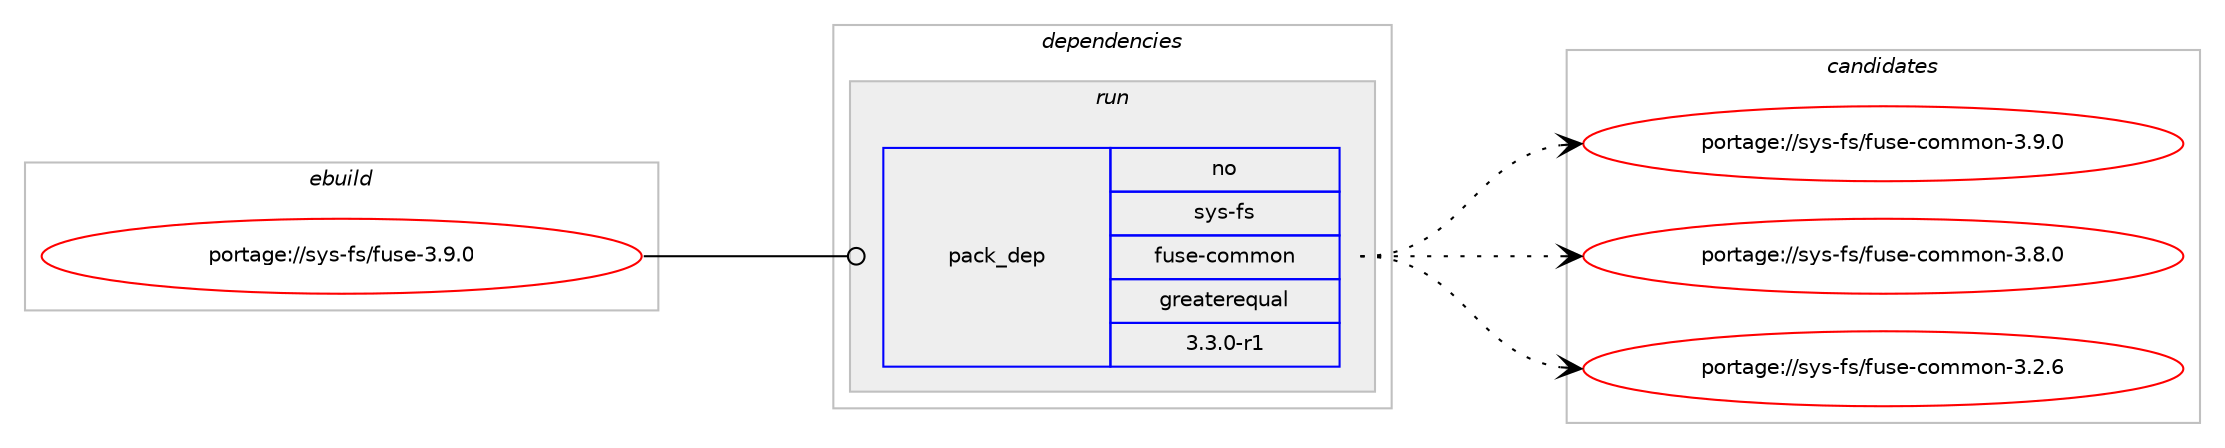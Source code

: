 digraph prolog {

# *************
# Graph options
# *************

newrank=true;
concentrate=true;
compound=true;
graph [rankdir=LR,fontname=Helvetica,fontsize=10,ranksep=1.5];#, ranksep=2.5, nodesep=0.2];
edge  [arrowhead=vee];
node  [fontname=Helvetica,fontsize=10];

# **********
# The ebuild
# **********

subgraph cluster_leftcol {
color=gray;
rank=same;
label=<<i>ebuild</i>>;
id [label="portage://sys-fs/fuse-3.9.0", color=red, width=4, href="../sys-fs/fuse-3.9.0.svg"];
}

# ****************
# The dependencies
# ****************

subgraph cluster_midcol {
color=gray;
label=<<i>dependencies</i>>;
subgraph cluster_compile {
fillcolor="#eeeeee";
style=filled;
label=<<i>compile</i>>;
}
subgraph cluster_compileandrun {
fillcolor="#eeeeee";
style=filled;
label=<<i>compile and run</i>>;
}
subgraph cluster_run {
fillcolor="#eeeeee";
style=filled;
label=<<i>run</i>>;
subgraph pack37998 {
dependency48541 [label=<<TABLE BORDER="0" CELLBORDER="1" CELLSPACING="0" CELLPADDING="4" WIDTH="220"><TR><TD ROWSPAN="6" CELLPADDING="30">pack_dep</TD></TR><TR><TD WIDTH="110">no</TD></TR><TR><TD>sys-fs</TD></TR><TR><TD>fuse-common</TD></TR><TR><TD>greaterequal</TD></TR><TR><TD>3.3.0-r1</TD></TR></TABLE>>, shape=none, color=blue];
}
id:e -> dependency48541:w [weight=20,style="solid",arrowhead="odot"];
}
}

# **************
# The candidates
# **************

subgraph cluster_choices {
rank=same;
color=gray;
label=<<i>candidates</i>>;

subgraph choice37998 {
color=black;
nodesep=1;
choice11512111545102115471021171151014599111109109111110455146574648 [label="portage://sys-fs/fuse-common-3.9.0", color=red, width=4,href="../sys-fs/fuse-common-3.9.0.svg"];
choice11512111545102115471021171151014599111109109111110455146564648 [label="portage://sys-fs/fuse-common-3.8.0", color=red, width=4,href="../sys-fs/fuse-common-3.8.0.svg"];
choice11512111545102115471021171151014599111109109111110455146504654 [label="portage://sys-fs/fuse-common-3.2.6", color=red, width=4,href="../sys-fs/fuse-common-3.2.6.svg"];
dependency48541:e -> choice11512111545102115471021171151014599111109109111110455146574648:w [style=dotted,weight="100"];
dependency48541:e -> choice11512111545102115471021171151014599111109109111110455146564648:w [style=dotted,weight="100"];
dependency48541:e -> choice11512111545102115471021171151014599111109109111110455146504654:w [style=dotted,weight="100"];
}
}

}
